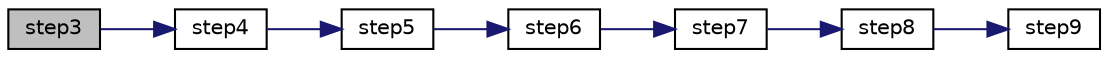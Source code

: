 digraph "step3"
{
  edge [fontname="Helvetica",fontsize="10",labelfontname="Helvetica",labelfontsize="10"];
  node [fontname="Helvetica",fontsize="10",shape=record];
  rankdir="LR";
  Node33 [label="step3",height=0.2,width=0.4,color="black", fillcolor="grey75", style="filled", fontcolor="black"];
  Node33 -> Node34 [color="midnightblue",fontsize="10",style="solid",fontname="Helvetica"];
  Node34 [label="step4",height=0.2,width=0.4,color="black", fillcolor="white", style="filled",URL="$d9/dc9/alphabet_8_c.html#a0d2923306f849e222a939be42d0766f4"];
  Node34 -> Node35 [color="midnightblue",fontsize="10",style="solid",fontname="Helvetica"];
  Node35 [label="step5",height=0.2,width=0.4,color="black", fillcolor="white", style="filled",URL="$d9/dc9/alphabet_8_c.html#a7cd71333196d90783e0de62c4fa49aa6"];
  Node35 -> Node36 [color="midnightblue",fontsize="10",style="solid",fontname="Helvetica"];
  Node36 [label="step6",height=0.2,width=0.4,color="black", fillcolor="white", style="filled",URL="$d9/dc9/alphabet_8_c.html#a818d2a75aa35872731fc29c2bdc28a15"];
  Node36 -> Node37 [color="midnightblue",fontsize="10",style="solid",fontname="Helvetica"];
  Node37 [label="step7",height=0.2,width=0.4,color="black", fillcolor="white", style="filled",URL="$d9/dc9/alphabet_8_c.html#ab8e6c007fd00864128c789dcbb7431d6"];
  Node37 -> Node38 [color="midnightblue",fontsize="10",style="solid",fontname="Helvetica"];
  Node38 [label="step8",height=0.2,width=0.4,color="black", fillcolor="white", style="filled",URL="$d9/dc9/alphabet_8_c.html#ac956094a7e2e4c7381a221557cb3c820"];
  Node38 -> Node39 [color="midnightblue",fontsize="10",style="solid",fontname="Helvetica"];
  Node39 [label="step9",height=0.2,width=0.4,color="black", fillcolor="white", style="filled",URL="$d9/dc9/alphabet_8_c.html#a23e5e69193b86fbfe05b8fad607861d8"];
}

